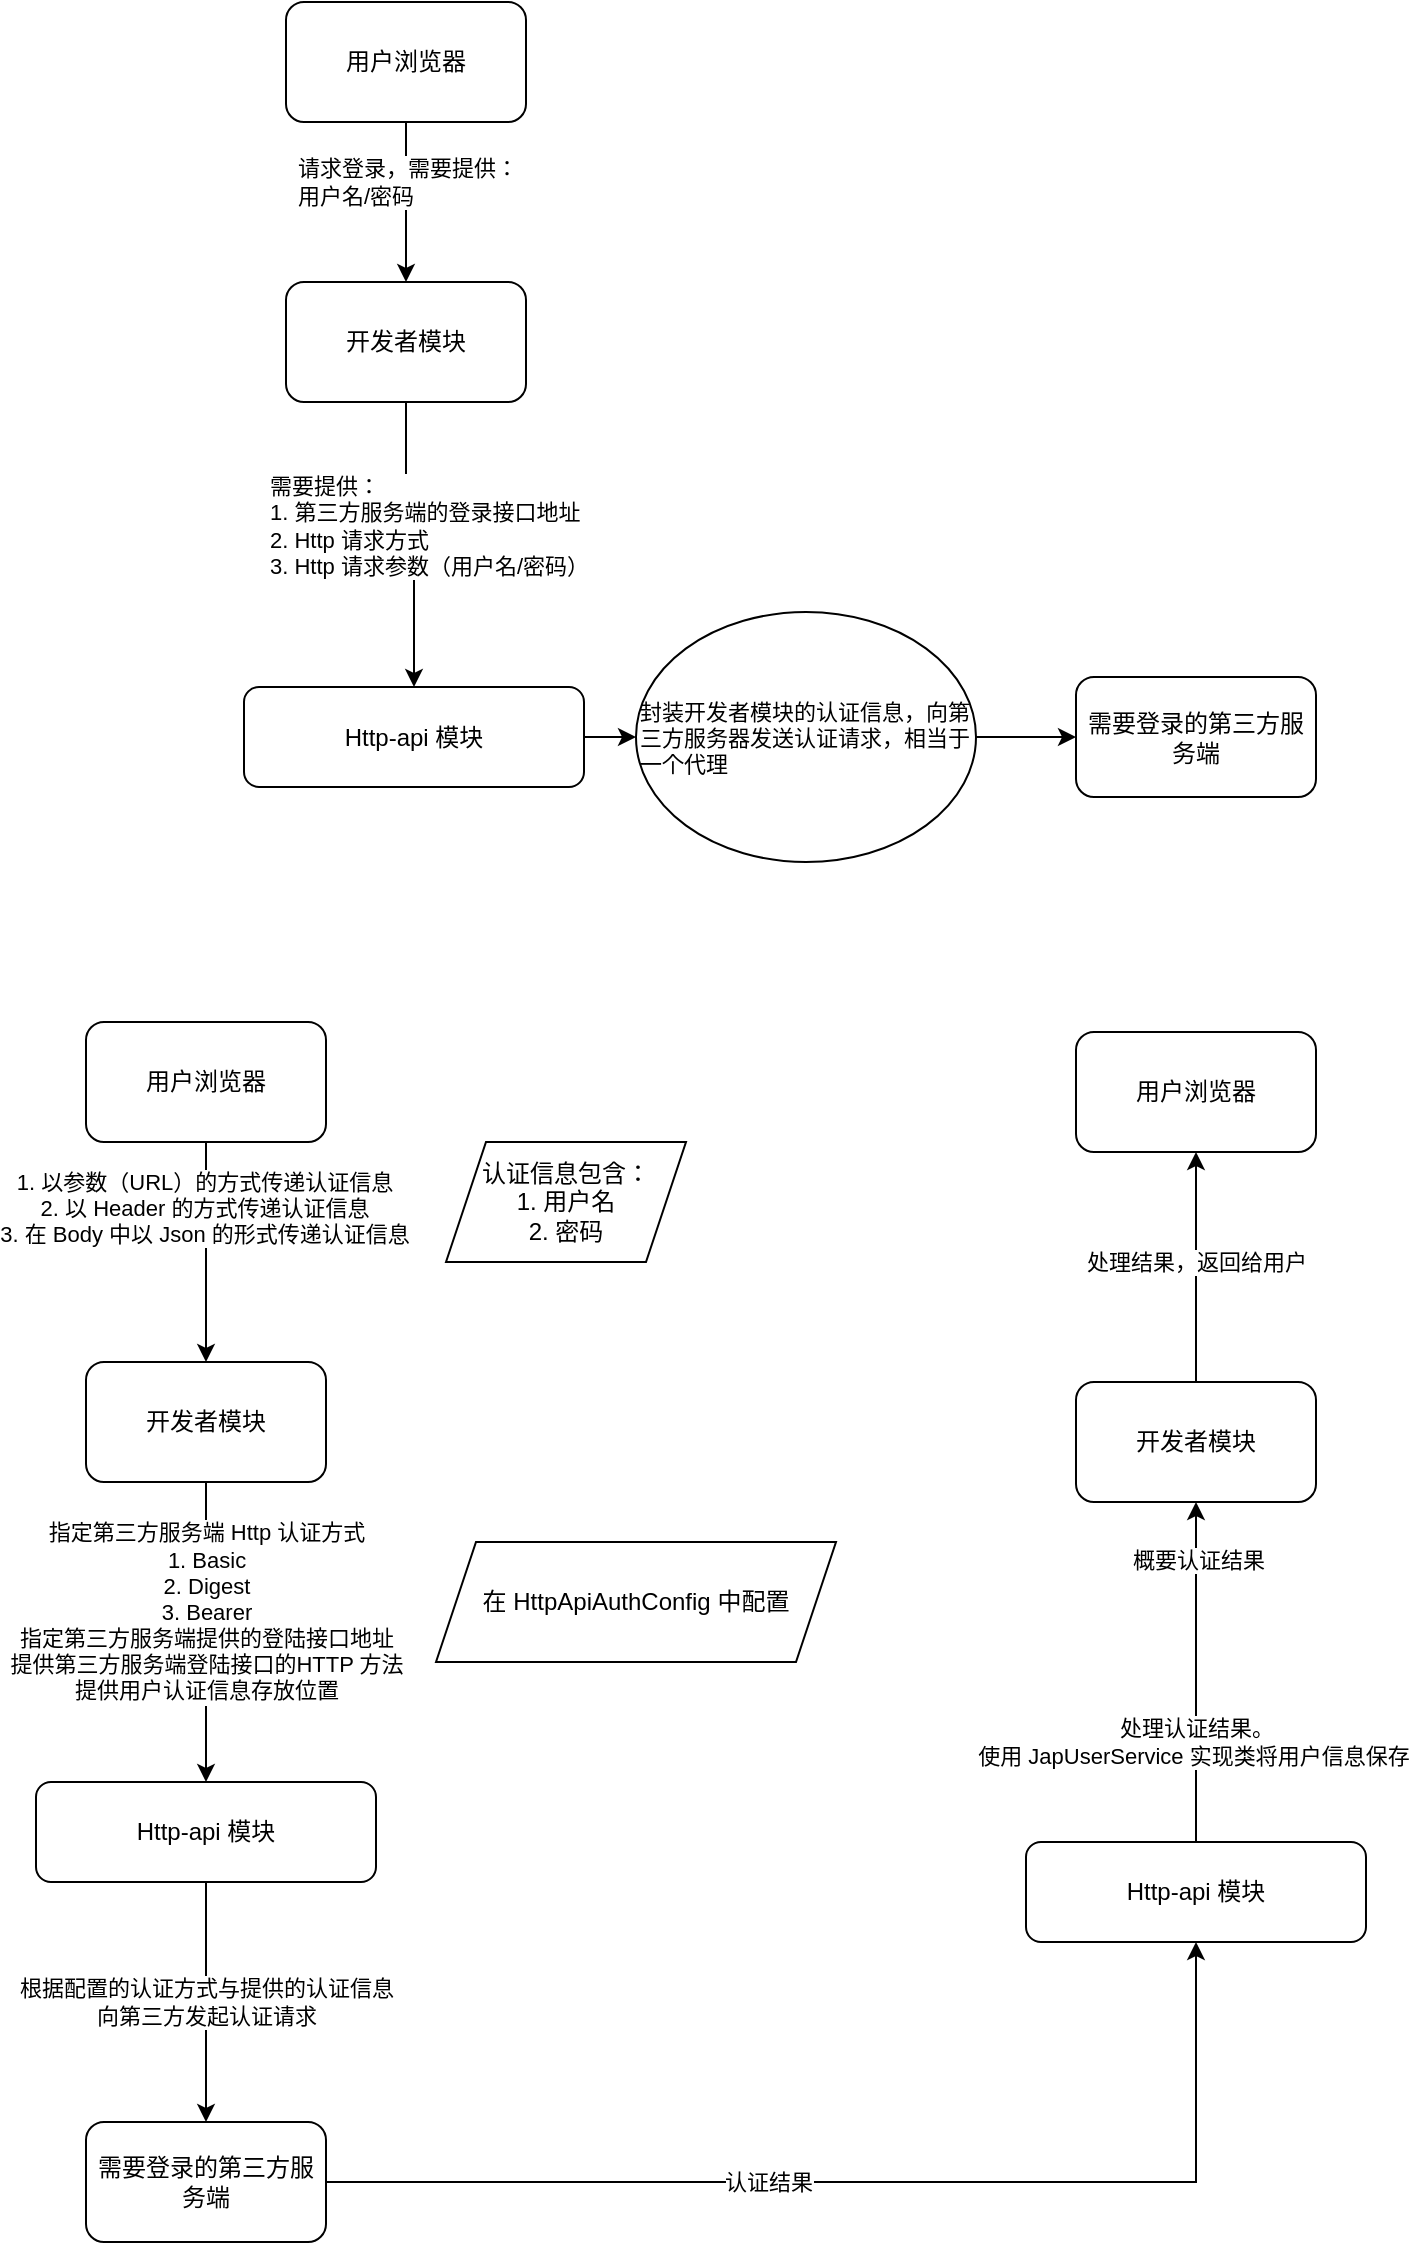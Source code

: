 <mxfile version="14.9.1" type="github">
  <diagram id="p_AuhkS08W-NJMHdNWWe" name="Page-1">
    <mxGraphModel dx="1132" dy="628" grid="1" gridSize="10" guides="1" tooltips="1" connect="1" arrows="1" fold="1" page="1" pageScale="1" pageWidth="980" pageHeight="1390" math="0" shadow="0">
      <root>
        <mxCell id="0" />
        <mxCell id="1" parent="0" />
        <mxCell id="QOy7W9CVPE825VVzmBQF-8" style="edgeStyle=orthogonalEdgeStyle;rounded=0;orthogonalLoop=1;jettySize=auto;html=1;" parent="1" source="QOy7W9CVPE825VVzmBQF-1" target="QOy7W9CVPE825VVzmBQF-2" edge="1">
          <mxGeometry relative="1" as="geometry" />
        </mxCell>
        <mxCell id="QOy7W9CVPE825VVzmBQF-9" value="需要提供：&lt;br&gt;1. 第三方服务端的登录接口地址&lt;br&gt;2. Http 请求方式&lt;br&gt;3. Http 请求参数（用户名/密码）" style="edgeLabel;html=1;align=left;verticalAlign=middle;resizable=0;points=[];" parent="QOy7W9CVPE825VVzmBQF-8" vertex="1" connectable="0">
          <mxGeometry x="-0.154" relative="1" as="geometry">
            <mxPoint x="-70" as="offset" />
          </mxGeometry>
        </mxCell>
        <mxCell id="QOy7W9CVPE825VVzmBQF-1" value="开发者模块" style="rounded=1;whiteSpace=wrap;html=1;" parent="1" vertex="1">
          <mxGeometry x="265" y="360" width="120" height="60" as="geometry" />
        </mxCell>
        <mxCell id="QOy7W9CVPE825VVzmBQF-15" style="edgeStyle=orthogonalEdgeStyle;rounded=0;orthogonalLoop=1;jettySize=auto;html=1;entryX=0;entryY=0.5;entryDx=0;entryDy=0;" parent="1" source="QOy7W9CVPE825VVzmBQF-2" target="QOy7W9CVPE825VVzmBQF-12" edge="1">
          <mxGeometry relative="1" as="geometry" />
        </mxCell>
        <mxCell id="QOy7W9CVPE825VVzmBQF-2" value="Http-api 模块" style="rounded=1;whiteSpace=wrap;html=1;" parent="1" vertex="1">
          <mxGeometry x="244" y="562.5" width="170" height="50" as="geometry" />
        </mxCell>
        <mxCell id="QOy7W9CVPE825VVzmBQF-3" value="需要登录的第三方服务端" style="rounded=1;whiteSpace=wrap;html=1;" parent="1" vertex="1">
          <mxGeometry x="660" y="557.5" width="120" height="60" as="geometry" />
        </mxCell>
        <mxCell id="QOy7W9CVPE825VVzmBQF-5" style="edgeStyle=orthogonalEdgeStyle;rounded=0;orthogonalLoop=1;jettySize=auto;html=1;" parent="1" source="QOy7W9CVPE825VVzmBQF-4" target="QOy7W9CVPE825VVzmBQF-1" edge="1">
          <mxGeometry relative="1" as="geometry" />
        </mxCell>
        <mxCell id="QOy7W9CVPE825VVzmBQF-6" value="请求登录，需要提供：&lt;br&gt;用户名/密码" style="edgeLabel;html=1;align=left;verticalAlign=middle;resizable=0;points=[];" parent="QOy7W9CVPE825VVzmBQF-5" vertex="1" connectable="0">
          <mxGeometry x="-0.354" y="1" relative="1" as="geometry">
            <mxPoint x="-57" y="4" as="offset" />
          </mxGeometry>
        </mxCell>
        <mxCell id="QOy7W9CVPE825VVzmBQF-4" value="用户浏览器" style="rounded=1;whiteSpace=wrap;html=1;" parent="1" vertex="1">
          <mxGeometry x="265" y="220" width="120" height="60" as="geometry" />
        </mxCell>
        <mxCell id="QOy7W9CVPE825VVzmBQF-17" style="edgeStyle=orthogonalEdgeStyle;rounded=0;orthogonalLoop=1;jettySize=auto;html=1;exitX=1;exitY=0.5;exitDx=0;exitDy=0;entryX=0;entryY=0.5;entryDx=0;entryDy=0;" parent="1" source="QOy7W9CVPE825VVzmBQF-12" target="QOy7W9CVPE825VVzmBQF-3" edge="1">
          <mxGeometry relative="1" as="geometry" />
        </mxCell>
        <mxCell id="QOy7W9CVPE825VVzmBQF-12" value="&lt;font style=&quot;font-size: 11px&quot;&gt;封装开发者模块的认证信息，向第三方服务器发送认证请求，相当于一个代理&lt;/font&gt;" style="ellipse;whiteSpace=wrap;html=1;align=left;fontSize=10;" parent="1" vertex="1">
          <mxGeometry x="440" y="525" width="170" height="125" as="geometry" />
        </mxCell>
        <mxCell id="v0BDX90ooCMmWKhYHN8K-5" style="edgeStyle=orthogonalEdgeStyle;rounded=0;orthogonalLoop=1;jettySize=auto;html=1;entryX=0.5;entryY=0;entryDx=0;entryDy=0;" parent="1" source="v0BDX90ooCMmWKhYHN8K-1" target="v0BDX90ooCMmWKhYHN8K-2" edge="1">
          <mxGeometry relative="1" as="geometry" />
        </mxCell>
        <mxCell id="v0BDX90ooCMmWKhYHN8K-6" value="1. 以参数（URL）的方式传递认证信息&lt;br&gt;2. 以 Header 的方式传递认证信息&lt;br&gt;3. 在 Body 中以 Json 的形式传递认证信息" style="edgeLabel;html=1;align=center;verticalAlign=middle;resizable=0;points=[];" parent="v0BDX90ooCMmWKhYHN8K-5" vertex="1" connectable="0">
          <mxGeometry x="-0.399" y="-1" relative="1" as="geometry">
            <mxPoint as="offset" />
          </mxGeometry>
        </mxCell>
        <mxCell id="v0BDX90ooCMmWKhYHN8K-1" value="用户浏览器" style="rounded=1;whiteSpace=wrap;html=1;" parent="1" vertex="1">
          <mxGeometry x="165" y="730" width="120" height="60" as="geometry" />
        </mxCell>
        <mxCell id="v0BDX90ooCMmWKhYHN8K-8" value="指定第三方服务端 Http 认证方式&lt;br&gt;1. Basic&lt;br&gt;2. Digest&lt;br&gt;3. Bearer&lt;br&gt;指定第三方服务端提供的登陆接口地址&lt;br&gt;提供第三方服务端登陆接口的HTTP 方法&lt;br&gt;提供用户认证信息存放位置" style="edgeStyle=orthogonalEdgeStyle;rounded=0;orthogonalLoop=1;jettySize=auto;html=1;" parent="1" source="v0BDX90ooCMmWKhYHN8K-2" target="v0BDX90ooCMmWKhYHN8K-3" edge="1">
          <mxGeometry x="-0.143" relative="1" as="geometry">
            <mxPoint as="offset" />
          </mxGeometry>
        </mxCell>
        <mxCell id="v0BDX90ooCMmWKhYHN8K-2" value="开发者模块" style="rounded=1;whiteSpace=wrap;html=1;" parent="1" vertex="1">
          <mxGeometry x="165" y="900" width="120" height="60" as="geometry" />
        </mxCell>
        <mxCell id="v0BDX90ooCMmWKhYHN8K-10" style="edgeStyle=orthogonalEdgeStyle;rounded=0;orthogonalLoop=1;jettySize=auto;html=1;" parent="1" source="v0BDX90ooCMmWKhYHN8K-3" target="v0BDX90ooCMmWKhYHN8K-4" edge="1">
          <mxGeometry relative="1" as="geometry" />
        </mxCell>
        <mxCell id="v0BDX90ooCMmWKhYHN8K-12" value="根据配置的认证方式与提供的认证信息&lt;br&gt;向第三方发起认证请求" style="edgeLabel;html=1;align=center;verticalAlign=middle;resizable=0;points=[];" parent="v0BDX90ooCMmWKhYHN8K-10" vertex="1" connectable="0">
          <mxGeometry x="-0.199" y="1" relative="1" as="geometry">
            <mxPoint x="-1" y="12" as="offset" />
          </mxGeometry>
        </mxCell>
        <mxCell id="v0BDX90ooCMmWKhYHN8K-3" value="Http-api 模块" style="rounded=1;whiteSpace=wrap;html=1;" parent="1" vertex="1">
          <mxGeometry x="140" y="1110" width="170" height="50" as="geometry" />
        </mxCell>
        <mxCell id="v0BDX90ooCMmWKhYHN8K-13" style="edgeStyle=orthogonalEdgeStyle;rounded=0;orthogonalLoop=1;jettySize=auto;html=1;exitX=1;exitY=0.5;exitDx=0;exitDy=0;entryX=0.5;entryY=1;entryDx=0;entryDy=0;" parent="1" source="v0BDX90ooCMmWKhYHN8K-4" target="v0BDX90ooCMmWKhYHN8K-14" edge="1">
          <mxGeometry relative="1" as="geometry">
            <mxPoint x="725" y="1180" as="targetPoint" />
          </mxGeometry>
        </mxCell>
        <mxCell id="v0BDX90ooCMmWKhYHN8K-15" value="认证结果" style="edgeLabel;html=1;align=center;verticalAlign=middle;resizable=0;points=[];" parent="v0BDX90ooCMmWKhYHN8K-13" vertex="1" connectable="0">
          <mxGeometry x="-0.193" relative="1" as="geometry">
            <mxPoint x="-3" as="offset" />
          </mxGeometry>
        </mxCell>
        <mxCell id="v0BDX90ooCMmWKhYHN8K-4" value="需要登录的第三方服务端" style="rounded=1;whiteSpace=wrap;html=1;" parent="1" vertex="1">
          <mxGeometry x="165" y="1280" width="120" height="60" as="geometry" />
        </mxCell>
        <mxCell id="v0BDX90ooCMmWKhYHN8K-7" value="认证信息包含：&lt;br&gt;1. 用户名&lt;br&gt;2. 密码" style="shape=parallelogram;perimeter=parallelogramPerimeter;whiteSpace=wrap;html=1;fixedSize=1;" parent="1" vertex="1">
          <mxGeometry x="345" y="790" width="120" height="60" as="geometry" />
        </mxCell>
        <mxCell id="v0BDX90ooCMmWKhYHN8K-9" value="在 HttpApiAuthConfig 中配置" style="shape=parallelogram;perimeter=parallelogramPerimeter;whiteSpace=wrap;html=1;fixedSize=1;" parent="1" vertex="1">
          <mxGeometry x="340" y="990" width="200" height="60" as="geometry" />
        </mxCell>
        <mxCell id="v0BDX90ooCMmWKhYHN8K-16" value="处理认证结果。&lt;br&gt;使用 JapUserService 实现类将用户信息保存&amp;nbsp;" style="edgeStyle=orthogonalEdgeStyle;rounded=0;orthogonalLoop=1;jettySize=auto;html=1;" parent="1" source="v0BDX90ooCMmWKhYHN8K-14" target="v0BDX90ooCMmWKhYHN8K-17" edge="1">
          <mxGeometry x="-0.412" relative="1" as="geometry">
            <mxPoint x="720" y="1040" as="targetPoint" />
            <mxPoint as="offset" />
          </mxGeometry>
        </mxCell>
        <mxCell id="v0BDX90ooCMmWKhYHN8K-18" value="概要认证结果" style="edgeLabel;html=1;align=center;verticalAlign=middle;resizable=0;points=[];" parent="v0BDX90ooCMmWKhYHN8K-16" vertex="1" connectable="0">
          <mxGeometry x="0.665" y="-1" relative="1" as="geometry">
            <mxPoint as="offset" />
          </mxGeometry>
        </mxCell>
        <mxCell id="v0BDX90ooCMmWKhYHN8K-14" value="Http-api 模块" style="rounded=1;whiteSpace=wrap;html=1;" parent="1" vertex="1">
          <mxGeometry x="635" y="1140" width="170" height="50" as="geometry" />
        </mxCell>
        <mxCell id="v0BDX90ooCMmWKhYHN8K-19" style="edgeStyle=orthogonalEdgeStyle;rounded=0;orthogonalLoop=1;jettySize=auto;html=1;entryX=0.5;entryY=1;entryDx=0;entryDy=0;" parent="1" source="v0BDX90ooCMmWKhYHN8K-17" target="v0BDX90ooCMmWKhYHN8K-21" edge="1">
          <mxGeometry relative="1" as="geometry">
            <mxPoint x="705" y="790" as="targetPoint" />
          </mxGeometry>
        </mxCell>
        <mxCell id="v0BDX90ooCMmWKhYHN8K-20" value="处理结果，返回给用户" style="edgeLabel;html=1;align=center;verticalAlign=middle;resizable=0;points=[];" parent="v0BDX90ooCMmWKhYHN8K-19" vertex="1" connectable="0">
          <mxGeometry x="0.183" relative="1" as="geometry">
            <mxPoint y="8" as="offset" />
          </mxGeometry>
        </mxCell>
        <mxCell id="v0BDX90ooCMmWKhYHN8K-17" value="开发者模块" style="rounded=1;whiteSpace=wrap;html=1;" parent="1" vertex="1">
          <mxGeometry x="660" y="910" width="120" height="60" as="geometry" />
        </mxCell>
        <mxCell id="v0BDX90ooCMmWKhYHN8K-21" value="用户浏览器" style="rounded=1;whiteSpace=wrap;html=1;" parent="1" vertex="1">
          <mxGeometry x="660" y="735" width="120" height="60" as="geometry" />
        </mxCell>
      </root>
    </mxGraphModel>
  </diagram>
</mxfile>
